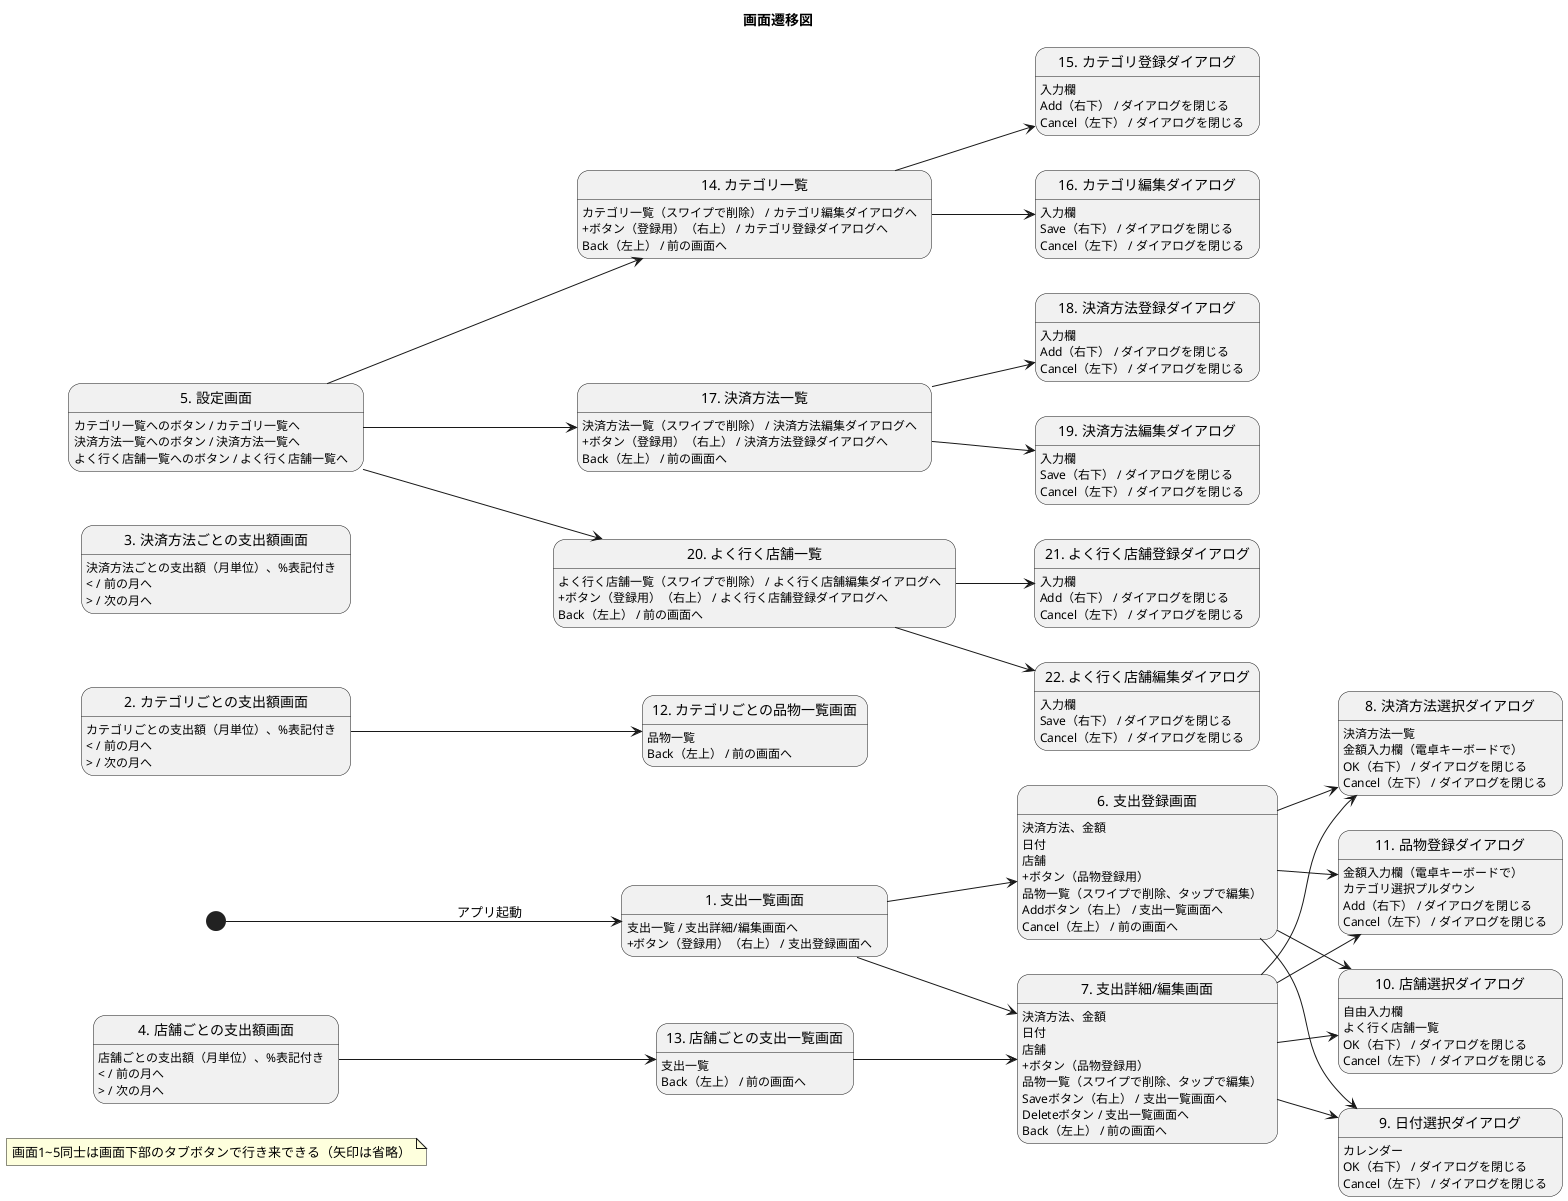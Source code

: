 @startuml
title 画面遷移図
left to right direction

note "画面1~5同士は画面下部のタブボタンで行き来できる（矢印は省略）" as note1

state "1. 支出一覧画面" as Expenses
Expenses : 支出一覧 / 支出詳細/編集画面へ
Expenses : +ボタン（登録用）（右上） / 支出登録画面へ
state "2. カテゴリごとの支出額画面" as Categories
Categories : カテゴリごとの支出額（月単位）、%表記付き
Categories : < / 前の月へ
Categories : > / 次の月へ
state "3. 決済方法ごとの支出額画面" as Payments
Payments : 決済方法ごとの支出額（月単位）、%表記付き
Payments : < / 前の月へ
Payments : > / 次の月へ
state "4. 店舗ごとの支出額画面" as Stores
Stores : 店舗ごとの支出額（月単位）、%表記付き
Stores : < / 前の月へ
Stores : > / 次の月へ
state "5. 設定画面" as Settings
Settings : カテゴリ一覧へのボタン / カテゴリ一覧へ
Settings : 決済方法一覧へのボタン / 決済方法一覧へ
Settings : よく行く店舗一覧へのボタン / よく行く店舗一覧へ

[*] --> Expenses : アプリ起動

state "6. 支出登録画面" as Expense_add
Expense_add : 決済方法、金額
Expense_add : 日付
Expense_add : 店舗
Expense_add : +ボタン（品物登録用）
Expense_add : 品物一覧（スワイプで削除、タップで編集）
Expense_add : Addボタン（右上） / 支出一覧画面へ
Expense_add : Cancel（左上） / 前の画面へ
state "7. 支出詳細/編集画面" as Expense_detail
Expense_detail : 決済方法、金額
Expense_detail : 日付
Expense_detail : 店舗
Expense_detail : +ボタン（品物登録用）
Expense_detail : 品物一覧（スワイプで削除、タップで編集）
Expense_detail : Saveボタン（右上） / 支出一覧画面へ
Expense_detail : Deleteボタン / 支出一覧画面へ
Expense_detail : Back（左上） / 前の画面へ
state "8. 決済方法選択ダイアログ" as Select_payment
Select_payment : 決済方法一覧
Select_payment : 金額入力欄（電卓キーボードで）
Select_payment : OK（右下） / ダイアログを閉じる
Select_payment : Cancel（左下） / ダイアログを閉じる
state "9. 日付選択ダイアログ" as Select_date
Select_date : カレンダー
Select_date : OK（右下） / ダイアログを閉じる
Select_date : Cancel（左下） / ダイアログを閉じる
state "10. 店舗選択ダイアログ" as Select_store
Select_store : 自由入力欄
Select_store : よく行く店舗一覧
Select_store : OK（右下） / ダイアログを閉じる
Select_store : Cancel（左下） / ダイアログを閉じる
state "11. 品物登録ダイアログ" as Add_item
Add_item : 金額入力欄（電卓キーボードで）
Add_item : カテゴリ選択プルダウン
Add_item : Add（右下） / ダイアログを閉じる
Add_item : Cancel（左下） / ダイアログを閉じる

Expenses --> Expense_add
Expenses --> Expense_detail

Expense_add --> Select_payment
Expense_add --> Select_date
Expense_add --> Select_store
Expense_add --> Add_item

Expense_detail --> Select_payment
Expense_detail --> Select_date
Expense_detail --> Select_store
Expense_detail --> Add_item

state "12. カテゴリごとの品物一覧画面" as Items_category
Items_category : 品物一覧
Items_category : Back（左上） / 前の画面へ

Categories --> Items_category

state "13. 店舗ごとの支出一覧画面" as Expenses_store
Expenses_store : 支出一覧
Expenses_store : Back（左上） / 前の画面へ

Stores --> Expenses_store
Expenses_store --> Expense_detail

state "14. カテゴリ一覧" as Category_list
Category_list : カテゴリ一覧（スワイプで削除） / カテゴリ編集ダイアログへ
Category_list : +ボタン（登録用）（右上） / カテゴリ登録ダイアログへ
Category_list : Back（左上） / 前の画面へ
state "15. カテゴリ登録ダイアログ" as Add_category
Add_category : 入力欄
Add_category : Add（右下） / ダイアログを閉じる
Add_category : Cancel（左下） / ダイアログを閉じる
state "16. カテゴリ編集ダイアログ" as Edit_category
Edit_category : 入力欄
Edit_category : Save（右下） / ダイアログを閉じる
Edit_category : Cancel（左下） / ダイアログを閉じる

state "17. 決済方法一覧" as Payment_list
Payment_list : 決済方法一覧（スワイプで削除） / 決済方法編集ダイアログへ
Payment_list : +ボタン（登録用）（右上） / 決済方法登録ダイアログへ
Payment_list : Back（左上） / 前の画面へ
state "18. 決済方法登録ダイアログ" as Add_payment
Add_payment : 入力欄
Add_payment : Add（右下） / ダイアログを閉じる
Add_payment : Cancel（左下） / ダイアログを閉じる
state "19. 決済方法編集ダイアログ" as Edit_payment
Edit_payment : 入力欄
Edit_payment : Save（右下） / ダイアログを閉じる
Edit_payment : Cancel（左下） / ダイアログを閉じる

state "20. よく行く店舗一覧" as Store_list
Store_list : よく行く店舗一覧（スワイプで削除） / よく行く店舗編集ダイアログへ
Store_list : +ボタン（登録用）（右上） / よく行く店舗登録ダイアログへ
Store_list : Back（左上） / 前の画面へ
state "21. よく行く店舗登録ダイアログ" as Add_store
Add_store : 入力欄
Add_store : Add（右下） / ダイアログを閉じる
Add_store : Cancel（左下） / ダイアログを閉じる
state "22. よく行く店舗編集ダイアログ" as Edit_store
Edit_store : 入力欄
Edit_store : Save（右下） / ダイアログを閉じる
Edit_store : Cancel（左下） / ダイアログを閉じる

Settings --> Category_list
Settings --> Payment_list
Settings --> Store_list
Category_list --> Add_category
Category_list --> Edit_category
Payment_list --> Add_payment
Payment_list --> Edit_payment
Store_list --> Add_store
Store_list --> Edit_store
@enduml

